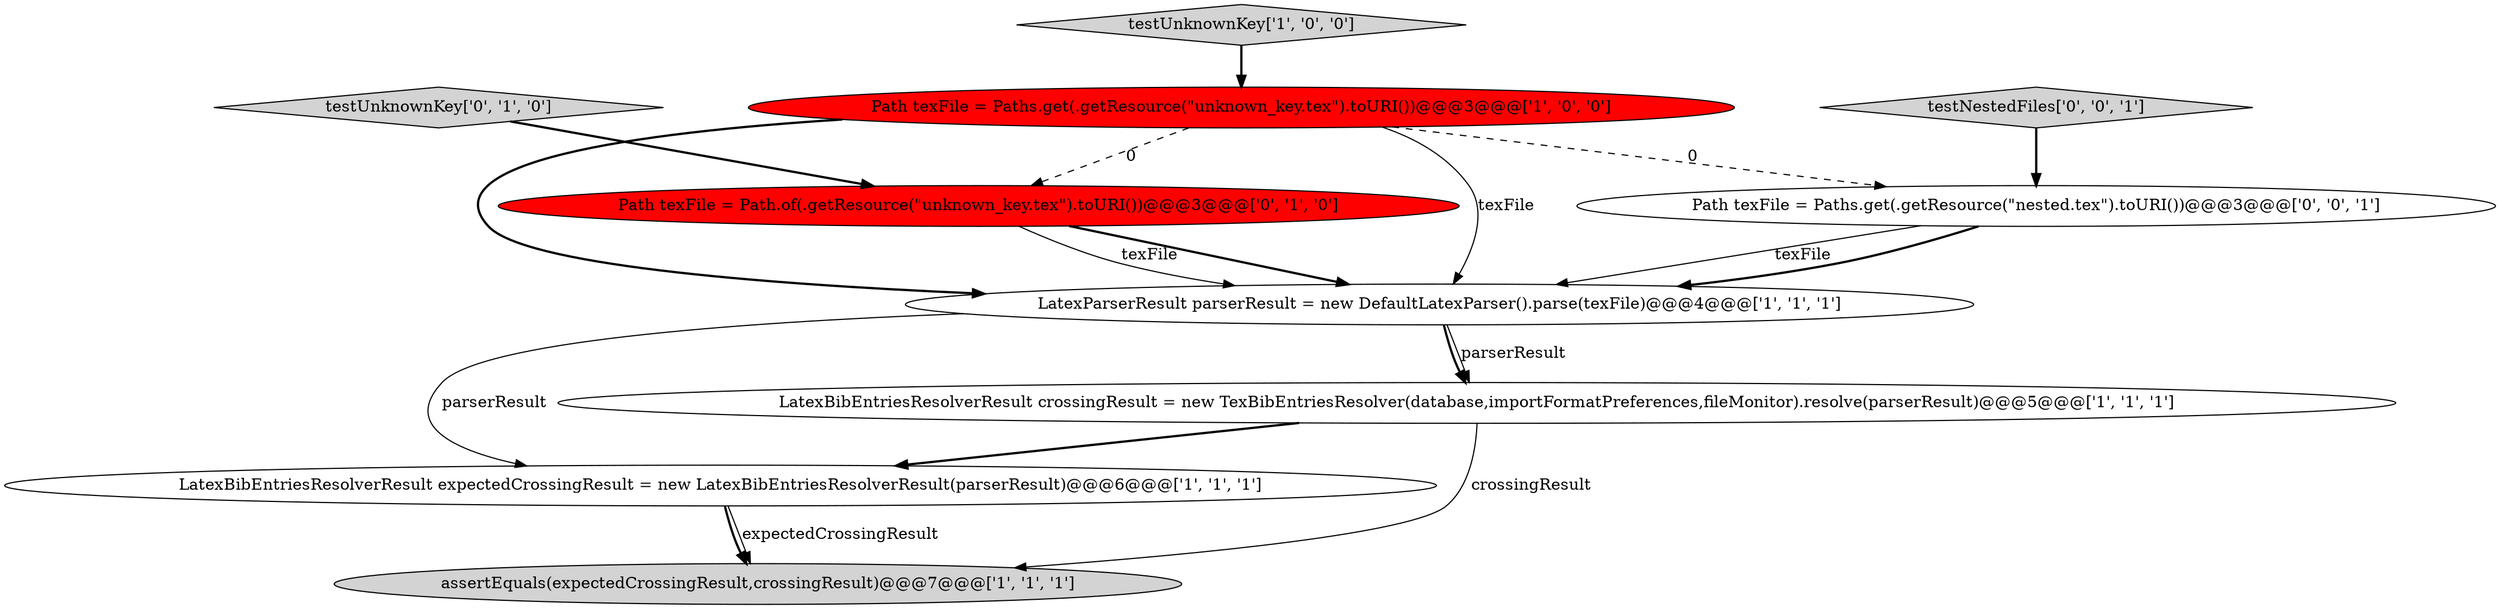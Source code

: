 digraph {
9 [style = filled, label = "testNestedFiles['0', '0', '1']", fillcolor = lightgray, shape = diamond image = "AAA0AAABBB3BBB"];
4 [style = filled, label = "assertEquals(expectedCrossingResult,crossingResult)@@@7@@@['1', '1', '1']", fillcolor = lightgray, shape = ellipse image = "AAA0AAABBB1BBB"];
1 [style = filled, label = "LatexBibEntriesResolverResult expectedCrossingResult = new LatexBibEntriesResolverResult(parserResult)@@@6@@@['1', '1', '1']", fillcolor = white, shape = ellipse image = "AAA0AAABBB1BBB"];
5 [style = filled, label = "Path texFile = Paths.get(.getResource(\"unknown_key.tex\").toURI())@@@3@@@['1', '0', '0']", fillcolor = red, shape = ellipse image = "AAA1AAABBB1BBB"];
7 [style = filled, label = "Path texFile = Path.of(.getResource(\"unknown_key.tex\").toURI())@@@3@@@['0', '1', '0']", fillcolor = red, shape = ellipse image = "AAA1AAABBB2BBB"];
8 [style = filled, label = "Path texFile = Paths.get(.getResource(\"nested.tex\").toURI())@@@3@@@['0', '0', '1']", fillcolor = white, shape = ellipse image = "AAA0AAABBB3BBB"];
3 [style = filled, label = "LatexParserResult parserResult = new DefaultLatexParser().parse(texFile)@@@4@@@['1', '1', '1']", fillcolor = white, shape = ellipse image = "AAA0AAABBB1BBB"];
0 [style = filled, label = "LatexBibEntriesResolverResult crossingResult = new TexBibEntriesResolver(database,importFormatPreferences,fileMonitor).resolve(parserResult)@@@5@@@['1', '1', '1']", fillcolor = white, shape = ellipse image = "AAA0AAABBB1BBB"];
6 [style = filled, label = "testUnknownKey['0', '1', '0']", fillcolor = lightgray, shape = diamond image = "AAA0AAABBB2BBB"];
2 [style = filled, label = "testUnknownKey['1', '0', '0']", fillcolor = lightgray, shape = diamond image = "AAA0AAABBB1BBB"];
5->3 [style = bold, label=""];
3->1 [style = solid, label="parserResult"];
5->8 [style = dashed, label="0"];
1->4 [style = solid, label="expectedCrossingResult"];
1->4 [style = bold, label=""];
0->4 [style = solid, label="crossingResult"];
5->7 [style = dashed, label="0"];
3->0 [style = solid, label="parserResult"];
6->7 [style = bold, label=""];
9->8 [style = bold, label=""];
5->3 [style = solid, label="texFile"];
8->3 [style = solid, label="texFile"];
0->1 [style = bold, label=""];
7->3 [style = bold, label=""];
3->0 [style = bold, label=""];
8->3 [style = bold, label=""];
2->5 [style = bold, label=""];
7->3 [style = solid, label="texFile"];
}
